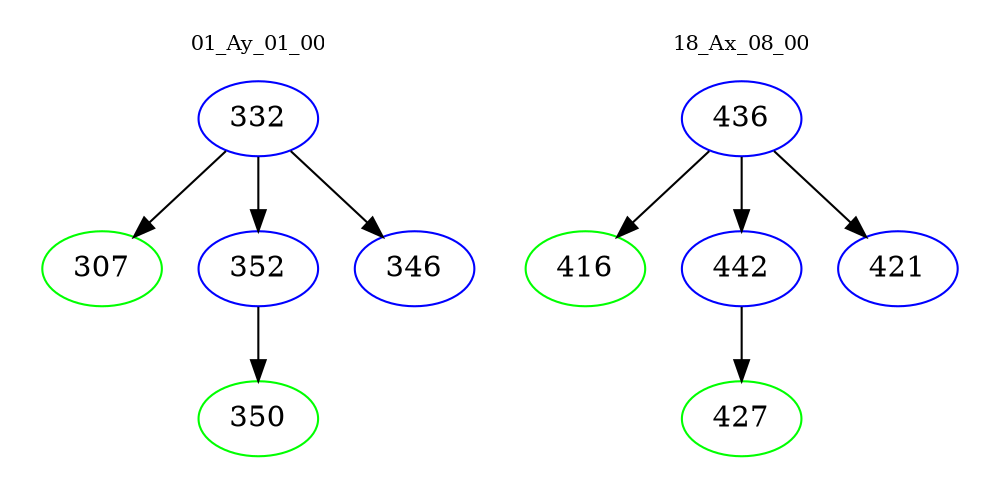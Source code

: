 digraph{
subgraph cluster_0 {
color = white
label = "01_Ay_01_00";
fontsize=10;
T0_332 [label="332", color="blue"]
T0_332 -> T0_307 [color="black"]
T0_307 [label="307", color="green"]
T0_332 -> T0_352 [color="black"]
T0_352 [label="352", color="blue"]
T0_352 -> T0_350 [color="black"]
T0_350 [label="350", color="green"]
T0_332 -> T0_346 [color="black"]
T0_346 [label="346", color="blue"]
}
subgraph cluster_1 {
color = white
label = "18_Ax_08_00";
fontsize=10;
T1_436 [label="436", color="blue"]
T1_436 -> T1_416 [color="black"]
T1_416 [label="416", color="green"]
T1_436 -> T1_442 [color="black"]
T1_442 [label="442", color="blue"]
T1_442 -> T1_427 [color="black"]
T1_427 [label="427", color="green"]
T1_436 -> T1_421 [color="black"]
T1_421 [label="421", color="blue"]
}
}
